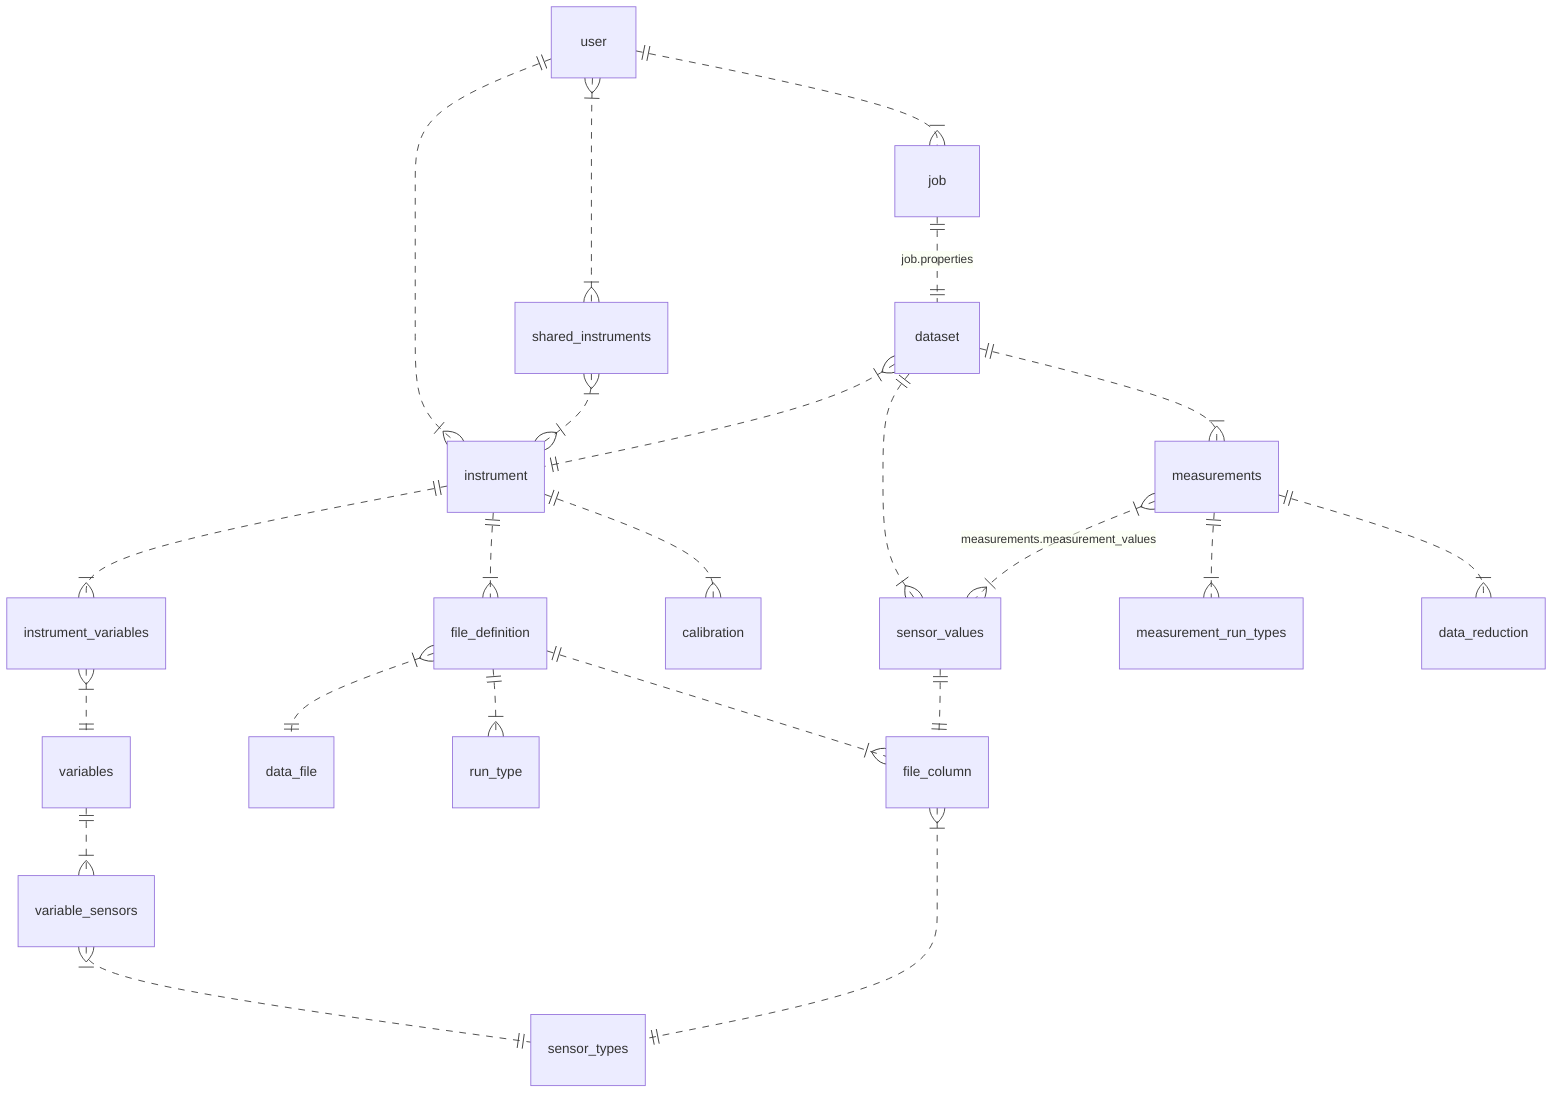 erDiagram
  instrument ||..|{ instrument_variables : ""
  instrument_variables }|..|| variables : ""
  instrument ||..|{ file_definition : ""

  variables ||..|{ variable_sensors : ""
  variable_sensors }|..|| sensor_types : ""

  user ||..|{ instrument : ""
  user }|..|{ shared_instruments : ""
  shared_instruments }|..|{ instrument : ""

  instrument ||..|{ calibration : ""

  file_definition }|..|| data_file : ""
  file_definition ||..|{ run_type : ""
  file_definition ||..|{ file_column : ""

  file_column }|..|| sensor_types : ""

  dataset }|..|| instrument : ""
  dataset ||..|{ measurements : ""
  dataset ||..|{ sensor_values : ""

  sensor_values ||..|| file_column : ""

  measurements }|..|{ sensor_values : "measurements.measurement_values"
  measurements ||..|{ measurement_run_types : ""

  measurements ||..|{ data_reduction : ""

  user ||..|{ job : ""
  job ||..|| dataset : "job.properties"